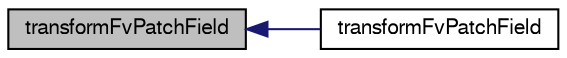 digraph "transformFvPatchField"
{
  bgcolor="transparent";
  edge [fontname="FreeSans",fontsize="10",labelfontname="FreeSans",labelfontsize="10"];
  node [fontname="FreeSans",fontsize="10",shape=record];
  rankdir="LR";
  Node1 [label="transformFvPatchField",height=0.2,width=0.4,color="black", fillcolor="grey75", style="filled", fontcolor="black"];
  Node1 -> Node2 [dir="back",color="midnightblue",fontsize="10",style="solid",fontname="FreeSans"];
  Node2 [label="transformFvPatchField",height=0.2,width=0.4,color="black",URL="$a21998.html#aa54e559d25a470ec65daff8a4b66cc7e",tooltip="Construct by mapping the given transformFvPatchField<Type> "];
}
